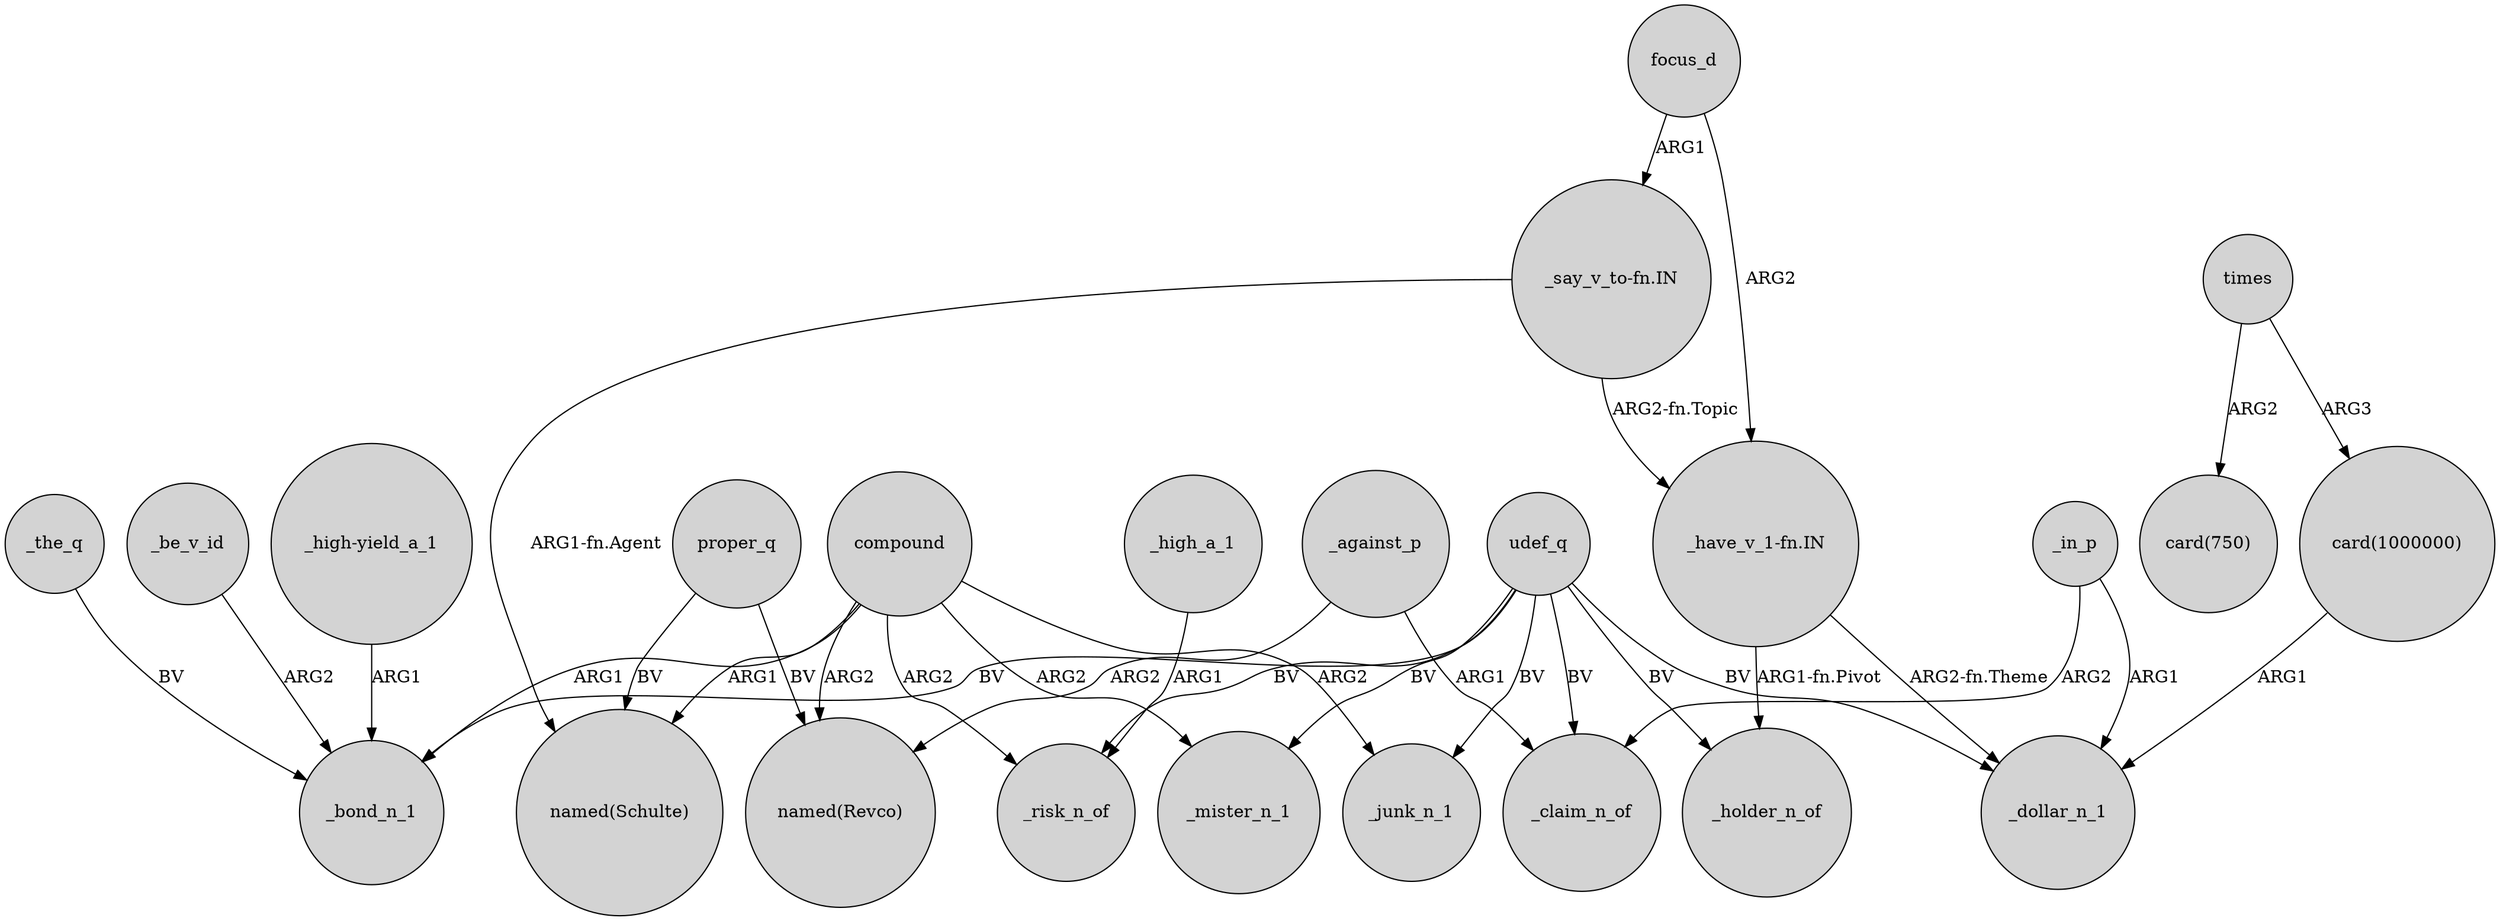 digraph {
	node [shape=circle style=filled]
	"_high-yield_a_1" -> _bond_n_1 [label=ARG1]
	udef_q -> _risk_n_of [label=BV]
	proper_q -> "named(Revco)" [label=BV]
	compound -> "named(Schulte)" [label=ARG1]
	"card(1000000)" -> _dollar_n_1 [label=ARG1]
	_high_a_1 -> _risk_n_of [label=ARG1]
	_against_p -> "named(Revco)" [label=ARG2]
	focus_d -> "_have_v_1-fn.IN" [label=ARG2]
	compound -> _mister_n_1 [label=ARG2]
	"_have_v_1-fn.IN" -> _holder_n_of [label="ARG1-fn.Pivot"]
	compound -> _bond_n_1 [label=ARG1]
	udef_q -> _mister_n_1 [label=BV]
	compound -> _risk_n_of [label=ARG2]
	compound -> _junk_n_1 [label=ARG2]
	proper_q -> "named(Schulte)" [label=BV]
	_against_p -> _claim_n_of [label=ARG1]
	"_say_v_to-fn.IN" -> "named(Schulte)" [label="ARG1-fn.Agent"]
	udef_q -> _junk_n_1 [label=BV]
	udef_q -> _bond_n_1 [label=BV]
	times -> "card(1000000)" [label=ARG3]
	_the_q -> _bond_n_1 [label=BV]
	udef_q -> _holder_n_of [label=BV]
	compound -> "named(Revco)" [label=ARG2]
	_be_v_id -> _bond_n_1 [label=ARG2]
	"_say_v_to-fn.IN" -> "_have_v_1-fn.IN" [label="ARG2-fn.Topic"]
	_in_p -> _dollar_n_1 [label=ARG1]
	"_have_v_1-fn.IN" -> _dollar_n_1 [label="ARG2-fn.Theme"]
	times -> "card(750)" [label=ARG2]
	udef_q -> _claim_n_of [label=BV]
	_in_p -> _claim_n_of [label=ARG2]
	udef_q -> _dollar_n_1 [label=BV]
	focus_d -> "_say_v_to-fn.IN" [label=ARG1]
}

